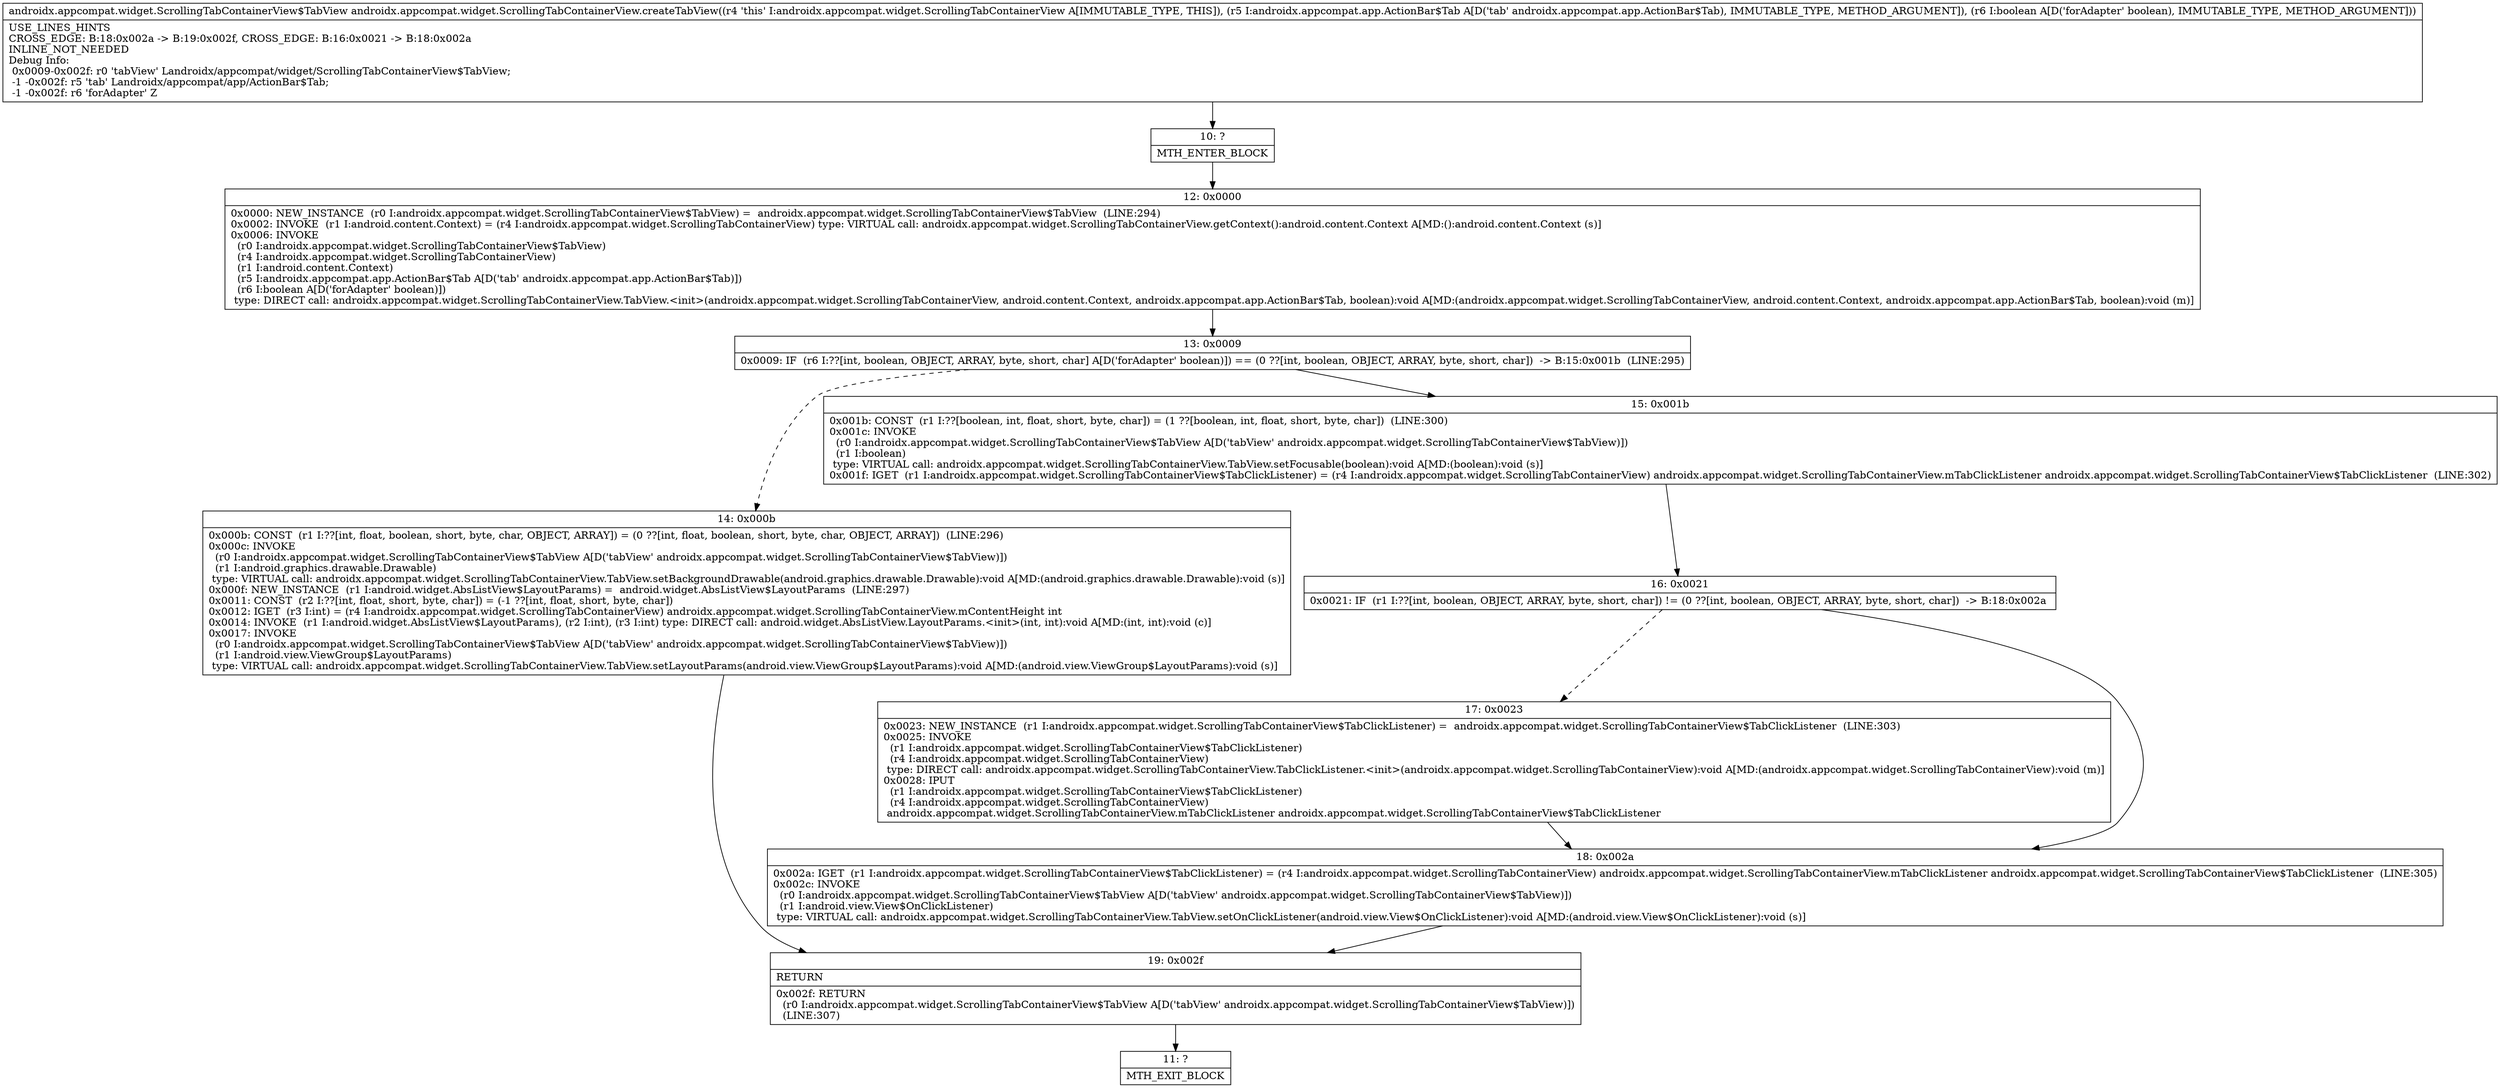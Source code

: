 digraph "CFG forandroidx.appcompat.widget.ScrollingTabContainerView.createTabView(Landroidx\/appcompat\/app\/ActionBar$Tab;Z)Landroidx\/appcompat\/widget\/ScrollingTabContainerView$TabView;" {
Node_10 [shape=record,label="{10\:\ ?|MTH_ENTER_BLOCK\l}"];
Node_12 [shape=record,label="{12\:\ 0x0000|0x0000: NEW_INSTANCE  (r0 I:androidx.appcompat.widget.ScrollingTabContainerView$TabView) =  androidx.appcompat.widget.ScrollingTabContainerView$TabView  (LINE:294)\l0x0002: INVOKE  (r1 I:android.content.Context) = (r4 I:androidx.appcompat.widget.ScrollingTabContainerView) type: VIRTUAL call: androidx.appcompat.widget.ScrollingTabContainerView.getContext():android.content.Context A[MD:():android.content.Context (s)]\l0x0006: INVOKE  \l  (r0 I:androidx.appcompat.widget.ScrollingTabContainerView$TabView)\l  (r4 I:androidx.appcompat.widget.ScrollingTabContainerView)\l  (r1 I:android.content.Context)\l  (r5 I:androidx.appcompat.app.ActionBar$Tab A[D('tab' androidx.appcompat.app.ActionBar$Tab)])\l  (r6 I:boolean A[D('forAdapter' boolean)])\l type: DIRECT call: androidx.appcompat.widget.ScrollingTabContainerView.TabView.\<init\>(androidx.appcompat.widget.ScrollingTabContainerView, android.content.Context, androidx.appcompat.app.ActionBar$Tab, boolean):void A[MD:(androidx.appcompat.widget.ScrollingTabContainerView, android.content.Context, androidx.appcompat.app.ActionBar$Tab, boolean):void (m)]\l}"];
Node_13 [shape=record,label="{13\:\ 0x0009|0x0009: IF  (r6 I:??[int, boolean, OBJECT, ARRAY, byte, short, char] A[D('forAdapter' boolean)]) == (0 ??[int, boolean, OBJECT, ARRAY, byte, short, char])  \-\> B:15:0x001b  (LINE:295)\l}"];
Node_14 [shape=record,label="{14\:\ 0x000b|0x000b: CONST  (r1 I:??[int, float, boolean, short, byte, char, OBJECT, ARRAY]) = (0 ??[int, float, boolean, short, byte, char, OBJECT, ARRAY])  (LINE:296)\l0x000c: INVOKE  \l  (r0 I:androidx.appcompat.widget.ScrollingTabContainerView$TabView A[D('tabView' androidx.appcompat.widget.ScrollingTabContainerView$TabView)])\l  (r1 I:android.graphics.drawable.Drawable)\l type: VIRTUAL call: androidx.appcompat.widget.ScrollingTabContainerView.TabView.setBackgroundDrawable(android.graphics.drawable.Drawable):void A[MD:(android.graphics.drawable.Drawable):void (s)]\l0x000f: NEW_INSTANCE  (r1 I:android.widget.AbsListView$LayoutParams) =  android.widget.AbsListView$LayoutParams  (LINE:297)\l0x0011: CONST  (r2 I:??[int, float, short, byte, char]) = (\-1 ??[int, float, short, byte, char]) \l0x0012: IGET  (r3 I:int) = (r4 I:androidx.appcompat.widget.ScrollingTabContainerView) androidx.appcompat.widget.ScrollingTabContainerView.mContentHeight int \l0x0014: INVOKE  (r1 I:android.widget.AbsListView$LayoutParams), (r2 I:int), (r3 I:int) type: DIRECT call: android.widget.AbsListView.LayoutParams.\<init\>(int, int):void A[MD:(int, int):void (c)]\l0x0017: INVOKE  \l  (r0 I:androidx.appcompat.widget.ScrollingTabContainerView$TabView A[D('tabView' androidx.appcompat.widget.ScrollingTabContainerView$TabView)])\l  (r1 I:android.view.ViewGroup$LayoutParams)\l type: VIRTUAL call: androidx.appcompat.widget.ScrollingTabContainerView.TabView.setLayoutParams(android.view.ViewGroup$LayoutParams):void A[MD:(android.view.ViewGroup$LayoutParams):void (s)]\l}"];
Node_19 [shape=record,label="{19\:\ 0x002f|RETURN\l|0x002f: RETURN  \l  (r0 I:androidx.appcompat.widget.ScrollingTabContainerView$TabView A[D('tabView' androidx.appcompat.widget.ScrollingTabContainerView$TabView)])\l  (LINE:307)\l}"];
Node_11 [shape=record,label="{11\:\ ?|MTH_EXIT_BLOCK\l}"];
Node_15 [shape=record,label="{15\:\ 0x001b|0x001b: CONST  (r1 I:??[boolean, int, float, short, byte, char]) = (1 ??[boolean, int, float, short, byte, char])  (LINE:300)\l0x001c: INVOKE  \l  (r0 I:androidx.appcompat.widget.ScrollingTabContainerView$TabView A[D('tabView' androidx.appcompat.widget.ScrollingTabContainerView$TabView)])\l  (r1 I:boolean)\l type: VIRTUAL call: androidx.appcompat.widget.ScrollingTabContainerView.TabView.setFocusable(boolean):void A[MD:(boolean):void (s)]\l0x001f: IGET  (r1 I:androidx.appcompat.widget.ScrollingTabContainerView$TabClickListener) = (r4 I:androidx.appcompat.widget.ScrollingTabContainerView) androidx.appcompat.widget.ScrollingTabContainerView.mTabClickListener androidx.appcompat.widget.ScrollingTabContainerView$TabClickListener  (LINE:302)\l}"];
Node_16 [shape=record,label="{16\:\ 0x0021|0x0021: IF  (r1 I:??[int, boolean, OBJECT, ARRAY, byte, short, char]) != (0 ??[int, boolean, OBJECT, ARRAY, byte, short, char])  \-\> B:18:0x002a \l}"];
Node_17 [shape=record,label="{17\:\ 0x0023|0x0023: NEW_INSTANCE  (r1 I:androidx.appcompat.widget.ScrollingTabContainerView$TabClickListener) =  androidx.appcompat.widget.ScrollingTabContainerView$TabClickListener  (LINE:303)\l0x0025: INVOKE  \l  (r1 I:androidx.appcompat.widget.ScrollingTabContainerView$TabClickListener)\l  (r4 I:androidx.appcompat.widget.ScrollingTabContainerView)\l type: DIRECT call: androidx.appcompat.widget.ScrollingTabContainerView.TabClickListener.\<init\>(androidx.appcompat.widget.ScrollingTabContainerView):void A[MD:(androidx.appcompat.widget.ScrollingTabContainerView):void (m)]\l0x0028: IPUT  \l  (r1 I:androidx.appcompat.widget.ScrollingTabContainerView$TabClickListener)\l  (r4 I:androidx.appcompat.widget.ScrollingTabContainerView)\l androidx.appcompat.widget.ScrollingTabContainerView.mTabClickListener androidx.appcompat.widget.ScrollingTabContainerView$TabClickListener \l}"];
Node_18 [shape=record,label="{18\:\ 0x002a|0x002a: IGET  (r1 I:androidx.appcompat.widget.ScrollingTabContainerView$TabClickListener) = (r4 I:androidx.appcompat.widget.ScrollingTabContainerView) androidx.appcompat.widget.ScrollingTabContainerView.mTabClickListener androidx.appcompat.widget.ScrollingTabContainerView$TabClickListener  (LINE:305)\l0x002c: INVOKE  \l  (r0 I:androidx.appcompat.widget.ScrollingTabContainerView$TabView A[D('tabView' androidx.appcompat.widget.ScrollingTabContainerView$TabView)])\l  (r1 I:android.view.View$OnClickListener)\l type: VIRTUAL call: androidx.appcompat.widget.ScrollingTabContainerView.TabView.setOnClickListener(android.view.View$OnClickListener):void A[MD:(android.view.View$OnClickListener):void (s)]\l}"];
MethodNode[shape=record,label="{androidx.appcompat.widget.ScrollingTabContainerView$TabView androidx.appcompat.widget.ScrollingTabContainerView.createTabView((r4 'this' I:androidx.appcompat.widget.ScrollingTabContainerView A[IMMUTABLE_TYPE, THIS]), (r5 I:androidx.appcompat.app.ActionBar$Tab A[D('tab' androidx.appcompat.app.ActionBar$Tab), IMMUTABLE_TYPE, METHOD_ARGUMENT]), (r6 I:boolean A[D('forAdapter' boolean), IMMUTABLE_TYPE, METHOD_ARGUMENT]))  | USE_LINES_HINTS\lCROSS_EDGE: B:18:0x002a \-\> B:19:0x002f, CROSS_EDGE: B:16:0x0021 \-\> B:18:0x002a\lINLINE_NOT_NEEDED\lDebug Info:\l  0x0009\-0x002f: r0 'tabView' Landroidx\/appcompat\/widget\/ScrollingTabContainerView$TabView;\l  \-1 \-0x002f: r5 'tab' Landroidx\/appcompat\/app\/ActionBar$Tab;\l  \-1 \-0x002f: r6 'forAdapter' Z\l}"];
MethodNode -> Node_10;Node_10 -> Node_12;
Node_12 -> Node_13;
Node_13 -> Node_14[style=dashed];
Node_13 -> Node_15;
Node_14 -> Node_19;
Node_19 -> Node_11;
Node_15 -> Node_16;
Node_16 -> Node_17[style=dashed];
Node_16 -> Node_18;
Node_17 -> Node_18;
Node_18 -> Node_19;
}


